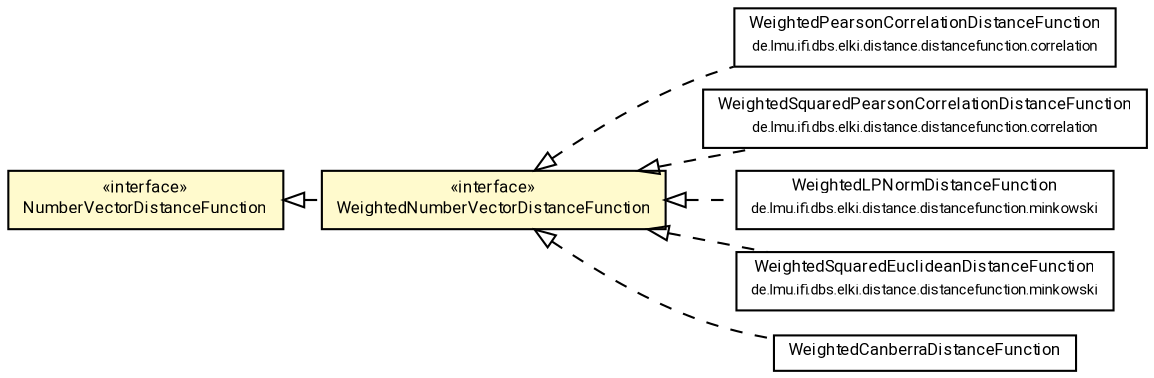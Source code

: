 #!/usr/local/bin/dot
#
# Class diagram 
# Generated by UMLGraph version R5_7_2-60-g0e99a6 (http://www.spinellis.gr/umlgraph/)
#

digraph G {
	graph [fontnames="svg"]
	edge [fontname="Roboto",fontsize=7,labelfontname="Roboto",labelfontsize=7,color="black"];
	node [fontname="Roboto",fontcolor="black",fontsize=8,shape=plaintext,margin=0,width=0,height=0];
	nodesep=0.15;
	ranksep=0.25;
	rankdir=LR;
	// de.lmu.ifi.dbs.elki.distance.distancefunction.NumberVectorDistanceFunction<O>
	c10883965 [label=<<table title="de.lmu.ifi.dbs.elki.distance.distancefunction.NumberVectorDistanceFunction" border="0" cellborder="1" cellspacing="0" cellpadding="2" bgcolor="LemonChiffon" href="NumberVectorDistanceFunction.html" target="_parent">
		<tr><td><table border="0" cellspacing="0" cellpadding="1">
		<tr><td align="center" balign="center"> &#171;interface&#187; </td></tr>
		<tr><td align="center" balign="center"> <font face="Roboto">NumberVectorDistanceFunction</font> </td></tr>
		</table></td></tr>
		</table>>, URL="NumberVectorDistanceFunction.html"];
	// de.lmu.ifi.dbs.elki.distance.distancefunction.correlation.WeightedPearsonCorrelationDistanceFunction
	c10884278 [label=<<table title="de.lmu.ifi.dbs.elki.distance.distancefunction.correlation.WeightedPearsonCorrelationDistanceFunction" border="0" cellborder="1" cellspacing="0" cellpadding="2" href="correlation/WeightedPearsonCorrelationDistanceFunction.html" target="_parent">
		<tr><td><table border="0" cellspacing="0" cellpadding="1">
		<tr><td align="center" balign="center"> <font face="Roboto">WeightedPearsonCorrelationDistanceFunction</font> </td></tr>
		<tr><td align="center" balign="center"> <font face="Roboto" point-size="7.0">de.lmu.ifi.dbs.elki.distance.distancefunction.correlation</font> </td></tr>
		</table></td></tr>
		</table>>, URL="correlation/WeightedPearsonCorrelationDistanceFunction.html"];
	// de.lmu.ifi.dbs.elki.distance.distancefunction.correlation.WeightedSquaredPearsonCorrelationDistanceFunction
	c10884284 [label=<<table title="de.lmu.ifi.dbs.elki.distance.distancefunction.correlation.WeightedSquaredPearsonCorrelationDistanceFunction" border="0" cellborder="1" cellspacing="0" cellpadding="2" href="correlation/WeightedSquaredPearsonCorrelationDistanceFunction.html" target="_parent">
		<tr><td><table border="0" cellspacing="0" cellpadding="1">
		<tr><td align="center" balign="center"> <font face="Roboto">WeightedSquaredPearsonCorrelationDistanceFunction</font> </td></tr>
		<tr><td align="center" balign="center"> <font face="Roboto" point-size="7.0">de.lmu.ifi.dbs.elki.distance.distancefunction.correlation</font> </td></tr>
		</table></td></tr>
		</table>>, URL="correlation/WeightedSquaredPearsonCorrelationDistanceFunction.html"];
	// de.lmu.ifi.dbs.elki.distance.distancefunction.WeightedNumberVectorDistanceFunction<V>
	c10884292 [label=<<table title="de.lmu.ifi.dbs.elki.distance.distancefunction.WeightedNumberVectorDistanceFunction" border="0" cellborder="1" cellspacing="0" cellpadding="2" bgcolor="lemonChiffon" href="WeightedNumberVectorDistanceFunction.html" target="_parent">
		<tr><td><table border="0" cellspacing="0" cellpadding="1">
		<tr><td align="center" balign="center"> &#171;interface&#187; </td></tr>
		<tr><td align="center" balign="center"> <font face="Roboto">WeightedNumberVectorDistanceFunction</font> </td></tr>
		</table></td></tr>
		</table>>, URL="WeightedNumberVectorDistanceFunction.html"];
	// de.lmu.ifi.dbs.elki.distance.distancefunction.minkowski.WeightedLPNormDistanceFunction
	c10884321 [label=<<table title="de.lmu.ifi.dbs.elki.distance.distancefunction.minkowski.WeightedLPNormDistanceFunction" border="0" cellborder="1" cellspacing="0" cellpadding="2" href="minkowski/WeightedLPNormDistanceFunction.html" target="_parent">
		<tr><td><table border="0" cellspacing="0" cellpadding="1">
		<tr><td align="center" balign="center"> <font face="Roboto">WeightedLPNormDistanceFunction</font> </td></tr>
		<tr><td align="center" balign="center"> <font face="Roboto" point-size="7.0">de.lmu.ifi.dbs.elki.distance.distancefunction.minkowski</font> </td></tr>
		</table></td></tr>
		</table>>, URL="minkowski/WeightedLPNormDistanceFunction.html"];
	// de.lmu.ifi.dbs.elki.distance.distancefunction.minkowski.WeightedSquaredEuclideanDistanceFunction
	c10884347 [label=<<table title="de.lmu.ifi.dbs.elki.distance.distancefunction.minkowski.WeightedSquaredEuclideanDistanceFunction" border="0" cellborder="1" cellspacing="0" cellpadding="2" href="minkowski/WeightedSquaredEuclideanDistanceFunction.html" target="_parent">
		<tr><td><table border="0" cellspacing="0" cellpadding="1">
		<tr><td align="center" balign="center"> <font face="Roboto">WeightedSquaredEuclideanDistanceFunction</font> </td></tr>
		<tr><td align="center" balign="center"> <font face="Roboto" point-size="7.0">de.lmu.ifi.dbs.elki.distance.distancefunction.minkowski</font> </td></tr>
		</table></td></tr>
		</table>>, URL="minkowski/WeightedSquaredEuclideanDistanceFunction.html"];
	// de.lmu.ifi.dbs.elki.distance.distancefunction.WeightedCanberraDistanceFunction
	c10884371 [label=<<table title="de.lmu.ifi.dbs.elki.distance.distancefunction.WeightedCanberraDistanceFunction" border="0" cellborder="1" cellspacing="0" cellpadding="2" href="WeightedCanberraDistanceFunction.html" target="_parent">
		<tr><td><table border="0" cellspacing="0" cellpadding="1">
		<tr><td align="center" balign="center"> <font face="Roboto">WeightedCanberraDistanceFunction</font> </td></tr>
		</table></td></tr>
		</table>>, URL="WeightedCanberraDistanceFunction.html"];
	// de.lmu.ifi.dbs.elki.distance.distancefunction.correlation.WeightedPearsonCorrelationDistanceFunction implements de.lmu.ifi.dbs.elki.distance.distancefunction.WeightedNumberVectorDistanceFunction<V>
	c10884292 -> c10884278 [arrowtail=empty,style=dashed,dir=back,weight=9];
	// de.lmu.ifi.dbs.elki.distance.distancefunction.correlation.WeightedSquaredPearsonCorrelationDistanceFunction implements de.lmu.ifi.dbs.elki.distance.distancefunction.WeightedNumberVectorDistanceFunction<V>
	c10884292 -> c10884284 [arrowtail=empty,style=dashed,dir=back,weight=9];
	// de.lmu.ifi.dbs.elki.distance.distancefunction.WeightedNumberVectorDistanceFunction<V> implements de.lmu.ifi.dbs.elki.distance.distancefunction.NumberVectorDistanceFunction<O>
	c10883965 -> c10884292 [arrowtail=empty,style=dashed,dir=back,weight=9];
	// de.lmu.ifi.dbs.elki.distance.distancefunction.minkowski.WeightedLPNormDistanceFunction implements de.lmu.ifi.dbs.elki.distance.distancefunction.WeightedNumberVectorDistanceFunction<V>
	c10884292 -> c10884321 [arrowtail=empty,style=dashed,dir=back,weight=9];
	// de.lmu.ifi.dbs.elki.distance.distancefunction.minkowski.WeightedSquaredEuclideanDistanceFunction implements de.lmu.ifi.dbs.elki.distance.distancefunction.WeightedNumberVectorDistanceFunction<V>
	c10884292 -> c10884347 [arrowtail=empty,style=dashed,dir=back,weight=9];
	// de.lmu.ifi.dbs.elki.distance.distancefunction.WeightedCanberraDistanceFunction implements de.lmu.ifi.dbs.elki.distance.distancefunction.WeightedNumberVectorDistanceFunction<V>
	c10884292 -> c10884371 [arrowtail=empty,style=dashed,dir=back,weight=9];
}

